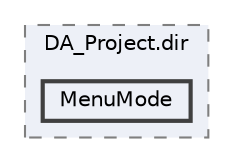 digraph "SourceCode/build/CMakeFiles/DA_Project.dir/MenuMode"
{
 // LATEX_PDF_SIZE
  bgcolor="transparent";
  edge [fontname=Helvetica,fontsize=10,labelfontname=Helvetica,labelfontsize=10];
  node [fontname=Helvetica,fontsize=10,shape=box,height=0.2,width=0.4];
  compound=true
  subgraph clusterdir_5c097d287c9e4f49955bb4aeaab1b920 {
    graph [ bgcolor="#edf0f7", pencolor="grey50", label="DA_Project.dir", fontname=Helvetica,fontsize=10 style="filled,dashed", URL="dir_5c097d287c9e4f49955bb4aeaab1b920.html",tooltip=""]
  dir_db6f6aacbaccf8ed55be78c07052c137 [label="MenuMode", fillcolor="#edf0f7", color="grey25", style="filled,bold", URL="dir_db6f6aacbaccf8ed55be78c07052c137.html",tooltip=""];
  }
}
